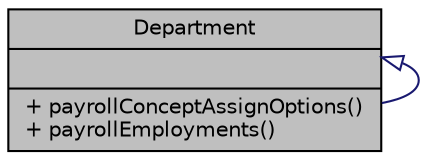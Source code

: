 digraph "Department"
{
 // LATEX_PDF_SIZE
  bgcolor="transparent";
  edge [fontname="Helvetica",fontsize="10",labelfontname="Helvetica",labelfontsize="10"];
  node [fontname="Helvetica",fontsize="10",shape=record];
  Node1 [label="{Department\n||+ payrollConceptAssignOptions()\l+ payrollEmployments()\l}",height=0.2,width=0.4,color="black", fillcolor="grey75", style="filled", fontcolor="black",tooltip="Datos de departamento."];
  Node1 -> Node1 [dir="back",color="midnightblue",fontsize="10",style="solid",arrowtail="onormal",fontname="Helvetica"];
}
